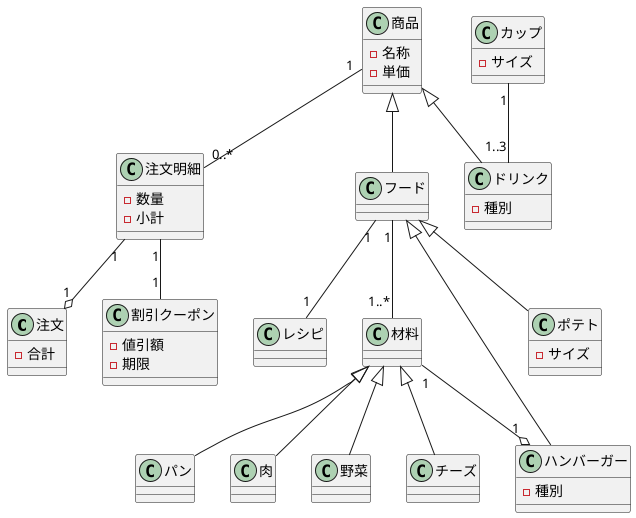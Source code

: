 @startuml ハンバーガー

class 注文 {
  - 合計
}

class 注文明細 {
  - 数量
  - 小計
}

class 割引クーポン {
  - 値引額
  - 期限
}

class 商品 {
  - 名称
  - 単価
}

class カップ {
  - サイズ
}

class ドリンク extends 商品 {
  - 種別
}

class フード extends 商品 {
}

class レシピ{

}

class 材料 {
}
class パン extends 材料{
}
class 肉 extends 材料{
}
class 野菜 extends 材料{
}
class チーズ extends 材料{
}

class ハンバーガー extends フード {
  - 種別
}

class ポテト extends フード {
  - サイズ
}


注文明細 "1" --o "1" 注文 
商品 "1" -- "0..*" 注文明細 
注文明細 "1" -- "1" 割引クーポン

カップ "1" -- "1..3" ドリンク 
 
フード "1" -- "1..*" 材料 
フード "1" -- "1" レシピ

材料 "1" --o "1" ハンバーガー

@enduml
